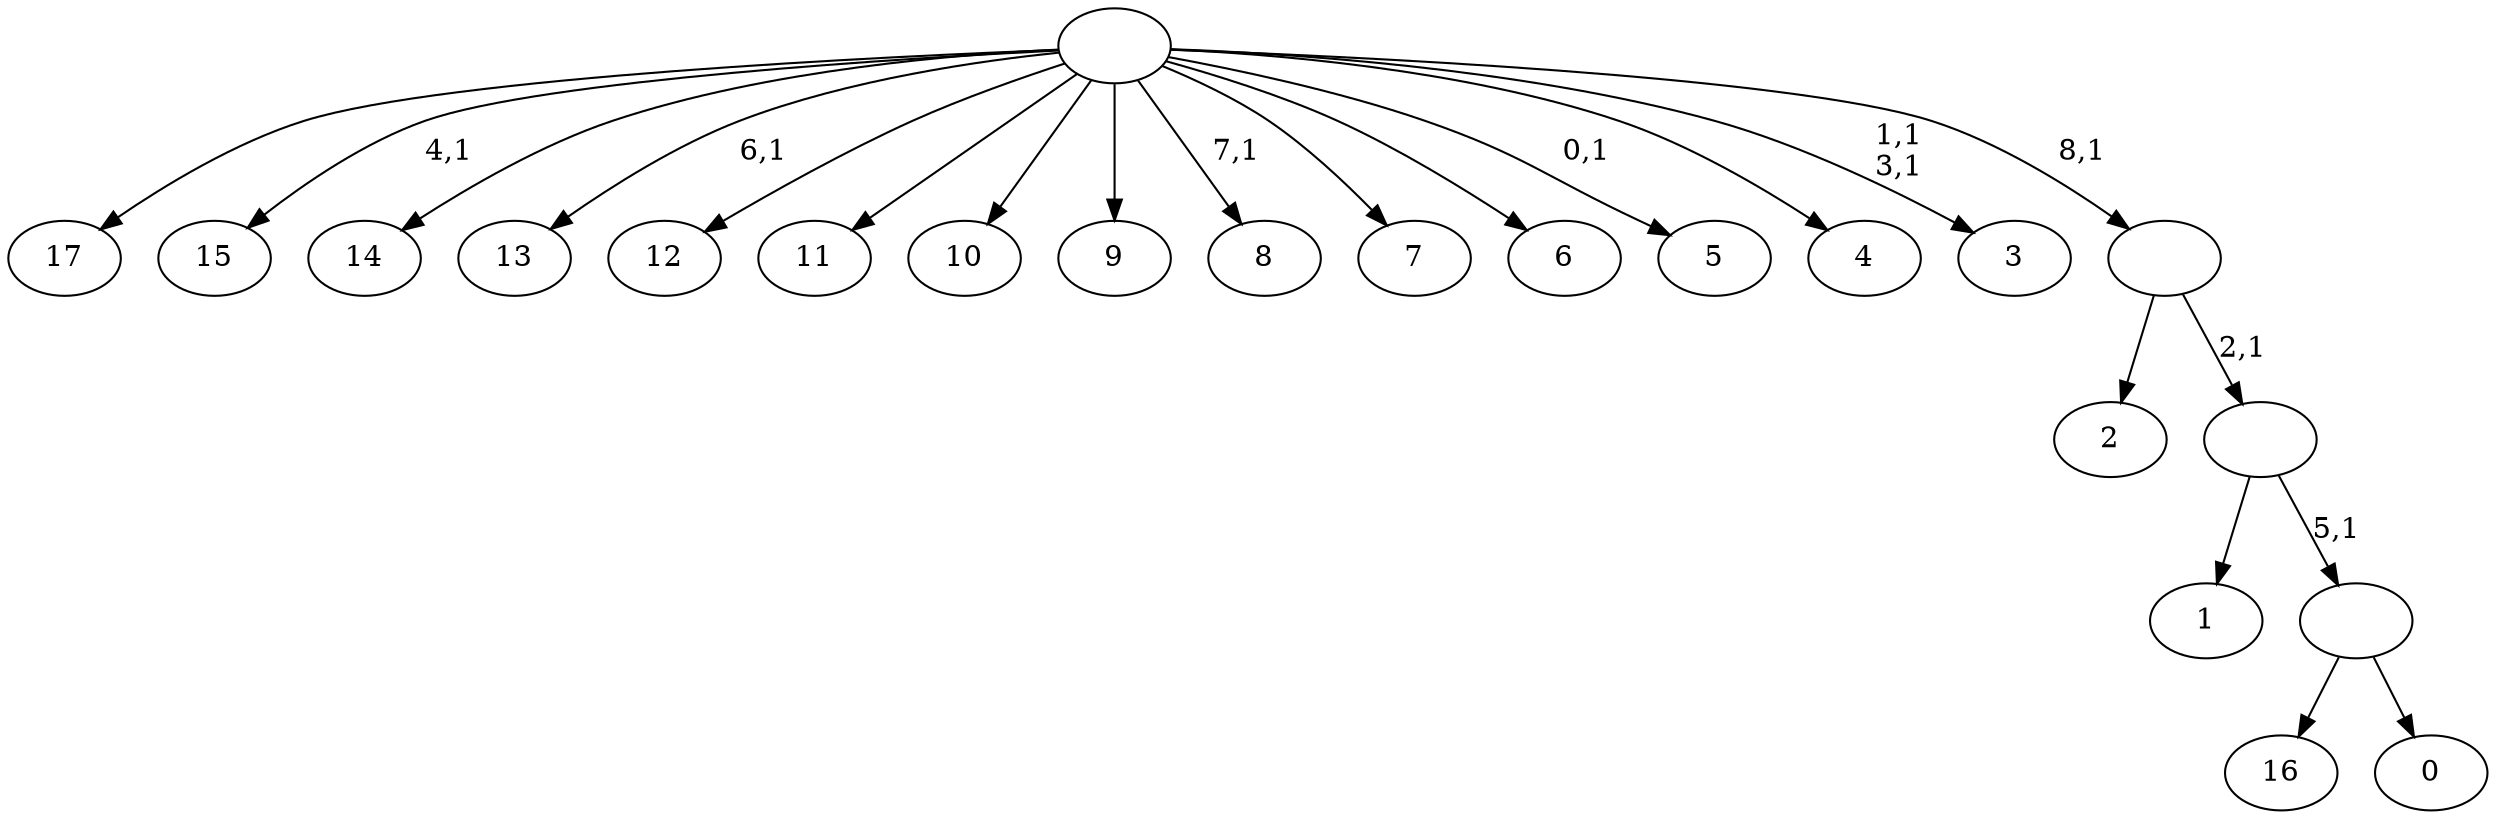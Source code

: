 digraph T {
	27 [label="17"]
	26 [label="16"]
	25 [label="15"]
	23 [label="14"]
	22 [label="13"]
	20 [label="12"]
	19 [label="11"]
	18 [label="10"]
	17 [label="9"]
	16 [label="8"]
	14 [label="7"]
	13 [label="6"]
	12 [label="5"]
	10 [label="4"]
	9 [label="3"]
	6 [label="2"]
	5 [label="1"]
	4 [label="0"]
	3 [label=""]
	2 [label=""]
	1 [label=""]
	0 [label=""]
	3 -> 26 [label=""]
	3 -> 4 [label=""]
	2 -> 5 [label=""]
	2 -> 3 [label="5,1"]
	1 -> 6 [label=""]
	1 -> 2 [label="2,1"]
	0 -> 9 [label="1,1\n3,1"]
	0 -> 12 [label="0,1"]
	0 -> 16 [label="7,1"]
	0 -> 22 [label="6,1"]
	0 -> 25 [label="4,1"]
	0 -> 27 [label=""]
	0 -> 23 [label=""]
	0 -> 20 [label=""]
	0 -> 19 [label=""]
	0 -> 18 [label=""]
	0 -> 17 [label=""]
	0 -> 14 [label=""]
	0 -> 13 [label=""]
	0 -> 10 [label=""]
	0 -> 1 [label="8,1"]
}
